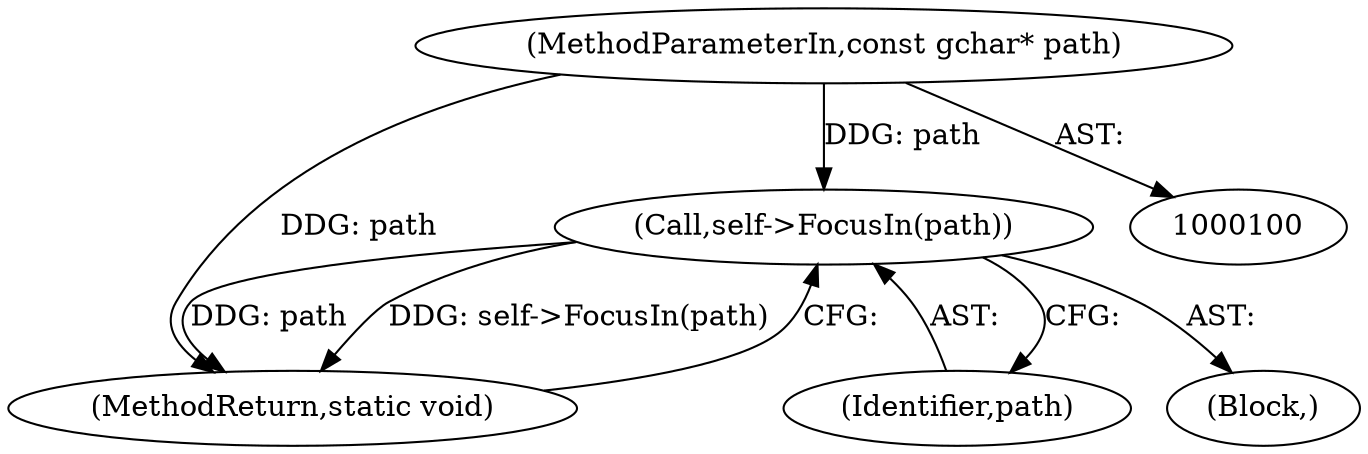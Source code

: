 digraph "1_Chrome_dc7b094a338c6c521f918f478e993f0f74bbea0d_57@pointer" {
"1000113" [label="(Call,self->FocusIn(path))"];
"1000102" [label="(MethodParameterIn,const gchar* path)"];
"1000113" [label="(Call,self->FocusIn(path))"];
"1000102" [label="(MethodParameterIn,const gchar* path)"];
"1000104" [label="(Block,)"];
"1000115" [label="(MethodReturn,static void)"];
"1000114" [label="(Identifier,path)"];
"1000113" -> "1000104"  [label="AST: "];
"1000113" -> "1000114"  [label="CFG: "];
"1000114" -> "1000113"  [label="AST: "];
"1000115" -> "1000113"  [label="CFG: "];
"1000113" -> "1000115"  [label="DDG: path"];
"1000113" -> "1000115"  [label="DDG: self->FocusIn(path)"];
"1000102" -> "1000113"  [label="DDG: path"];
"1000102" -> "1000100"  [label="AST: "];
"1000102" -> "1000115"  [label="DDG: path"];
}
